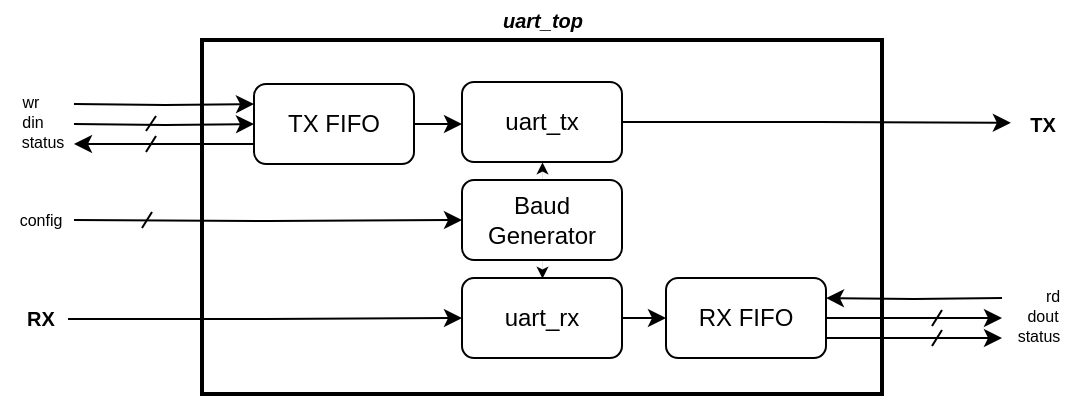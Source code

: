 <mxfile version="19.0.3" type="device"><diagram id="t95WEQGFznrVLn73jz_J" name="Page-1"><mxGraphModel dx="677" dy="420" grid="0" gridSize="10" guides="1" tooltips="1" connect="1" arrows="1" fold="1" page="1" pageScale="1" pageWidth="850" pageHeight="1100" math="0" shadow="0"><root><mxCell id="0"/><mxCell id="1" parent="0"/><mxCell id="7e7yilSVQrOPfqjwjSjb-24" value="" style="rounded=0;whiteSpace=wrap;html=1;fontSize=8;strokeWidth=2;" vertex="1" parent="1"><mxGeometry x="150" y="180" width="340" height="177" as="geometry"/></mxCell><mxCell id="7e7yilSVQrOPfqjwjSjb-47" style="edgeStyle=orthogonalEdgeStyle;rounded=0;orthogonalLoop=1;jettySize=auto;html=1;exitX=1;exitY=0.5;exitDx=0;exitDy=0;entryX=0;entryY=0.5;entryDx=0;entryDy=0;fontSize=7;" edge="1" parent="1" source="7e7yilSVQrOPfqjwjSjb-1" target="7e7yilSVQrOPfqjwjSjb-6"><mxGeometry relative="1" as="geometry"/></mxCell><mxCell id="7e7yilSVQrOPfqjwjSjb-48" style="edgeStyle=orthogonalEdgeStyle;rounded=0;orthogonalLoop=1;jettySize=auto;html=1;exitX=0.967;exitY=0.524;exitDx=0;exitDy=0;entryX=0;entryY=0.5;entryDx=0;entryDy=0;fontSize=7;exitPerimeter=0;" edge="1" parent="1" source="7e7yilSVQrOPfqjwjSjb-30" target="7e7yilSVQrOPfqjwjSjb-1"><mxGeometry relative="1" as="geometry"/></mxCell><mxCell id="7e7yilSVQrOPfqjwjSjb-1" value="uart_rx" style="rounded=1;whiteSpace=wrap;html=1;" vertex="1" parent="1"><mxGeometry x="280" y="299" width="80" height="40" as="geometry"/></mxCell><mxCell id="7e7yilSVQrOPfqjwjSjb-26" style="edgeStyle=orthogonalEdgeStyle;rounded=0;orthogonalLoop=1;jettySize=auto;html=1;exitX=1;exitY=0.5;exitDx=0;exitDy=0;fontSize=10;entryX=-0.019;entryY=0.469;entryDx=0;entryDy=0;entryPerimeter=0;" edge="1" parent="1" source="7e7yilSVQrOPfqjwjSjb-2" target="7e7yilSVQrOPfqjwjSjb-27"><mxGeometry relative="1" as="geometry"><mxPoint x="447.4" y="221.2" as="targetPoint"/></mxGeometry></mxCell><mxCell id="7e7yilSVQrOPfqjwjSjb-2" value="uart_tx" style="rounded=1;whiteSpace=wrap;html=1;" vertex="1" parent="1"><mxGeometry x="280" y="201" width="80" height="40" as="geometry"/></mxCell><mxCell id="7e7yilSVQrOPfqjwjSjb-17" style="edgeStyle=orthogonalEdgeStyle;rounded=0;orthogonalLoop=1;jettySize=auto;html=1;exitX=1;exitY=0.25;exitDx=0;exitDy=0;fontSize=8;entryX=1;entryY=0.25;entryDx=0;entryDy=0;" edge="1" parent="1" target="7e7yilSVQrOPfqjwjSjb-6"><mxGeometry relative="1" as="geometry"><mxPoint x="550" y="309" as="sourcePoint"/></mxGeometry></mxCell><mxCell id="7e7yilSVQrOPfqjwjSjb-18" style="edgeStyle=orthogonalEdgeStyle;rounded=0;orthogonalLoop=1;jettySize=auto;html=1;exitX=1;exitY=0.5;exitDx=0;exitDy=0;fontSize=8;" edge="1" parent="1" source="7e7yilSVQrOPfqjwjSjb-6"><mxGeometry relative="1" as="geometry"><mxPoint x="550" y="319" as="targetPoint"/></mxGeometry></mxCell><mxCell id="7e7yilSVQrOPfqjwjSjb-19" style="edgeStyle=orthogonalEdgeStyle;rounded=0;orthogonalLoop=1;jettySize=auto;html=1;exitX=1;exitY=0.75;exitDx=0;exitDy=0;fontSize=8;" edge="1" parent="1" source="7e7yilSVQrOPfqjwjSjb-6"><mxGeometry relative="1" as="geometry"><mxPoint x="550" y="329" as="targetPoint"/></mxGeometry></mxCell><mxCell id="7e7yilSVQrOPfqjwjSjb-6" value="RX FIFO" style="rounded=1;whiteSpace=wrap;html=1;" vertex="1" parent="1"><mxGeometry x="382" y="299" width="80" height="40" as="geometry"/></mxCell><mxCell id="7e7yilSVQrOPfqjwjSjb-11" style="edgeStyle=orthogonalEdgeStyle;rounded=0;orthogonalLoop=1;jettySize=auto;html=1;exitX=0;exitY=0.25;exitDx=0;exitDy=0;entryX=0;entryY=0.25;entryDx=0;entryDy=0;" edge="1" parent="1" target="7e7yilSVQrOPfqjwjSjb-8"><mxGeometry relative="1" as="geometry"><mxPoint x="86" y="212" as="sourcePoint"/></mxGeometry></mxCell><mxCell id="7e7yilSVQrOPfqjwjSjb-13" style="edgeStyle=orthogonalEdgeStyle;rounded=0;orthogonalLoop=1;jettySize=auto;html=1;exitX=0;exitY=0.5;exitDx=0;exitDy=0;fontSize=8;entryX=0;entryY=0.5;entryDx=0;entryDy=0;" edge="1" parent="1" target="7e7yilSVQrOPfqjwjSjb-8"><mxGeometry relative="1" as="geometry"><mxPoint x="86" y="222" as="sourcePoint"/></mxGeometry></mxCell><mxCell id="7e7yilSVQrOPfqjwjSjb-14" style="edgeStyle=orthogonalEdgeStyle;rounded=0;orthogonalLoop=1;jettySize=auto;html=1;exitX=0;exitY=0.75;exitDx=0;exitDy=0;fontSize=8;" edge="1" parent="1" source="7e7yilSVQrOPfqjwjSjb-8"><mxGeometry relative="1" as="geometry"><mxPoint x="86" y="232" as="targetPoint"/></mxGeometry></mxCell><mxCell id="7e7yilSVQrOPfqjwjSjb-46" style="edgeStyle=orthogonalEdgeStyle;rounded=0;orthogonalLoop=1;jettySize=auto;html=1;exitX=1;exitY=0.5;exitDx=0;exitDy=0;entryX=0;entryY=0.5;entryDx=0;entryDy=0;fontSize=7;" edge="1" parent="1" source="7e7yilSVQrOPfqjwjSjb-8" target="7e7yilSVQrOPfqjwjSjb-2"><mxGeometry relative="1" as="geometry"/></mxCell><mxCell id="7e7yilSVQrOPfqjwjSjb-8" value="TX FIFO" style="rounded=1;whiteSpace=wrap;html=1;" vertex="1" parent="1"><mxGeometry x="176" y="202" width="80" height="40" as="geometry"/></mxCell><mxCell id="7e7yilSVQrOPfqjwjSjb-12" value="&lt;font style=&quot;font-size: 8px;&quot;&gt;wr&lt;/font&gt;" style="text;html=1;align=center;verticalAlign=middle;resizable=0;points=[];autosize=1;strokeColor=none;fillColor=none;" vertex="1" parent="1"><mxGeometry x="54" y="200" width="20" height="20" as="geometry"/></mxCell><mxCell id="7e7yilSVQrOPfqjwjSjb-15" value="&lt;font style=&quot;font-size: 8px;&quot;&gt;din&lt;/font&gt;" style="text;html=1;align=center;verticalAlign=middle;resizable=0;points=[];autosize=1;strokeColor=none;fillColor=none;" vertex="1" parent="1"><mxGeometry x="50" y="210" width="30" height="20" as="geometry"/></mxCell><mxCell id="7e7yilSVQrOPfqjwjSjb-16" value="status" style="text;html=1;align=center;verticalAlign=middle;resizable=0;points=[];autosize=1;strokeColor=none;fillColor=none;fontSize=8;" vertex="1" parent="1"><mxGeometry x="50" y="221" width="40" height="20" as="geometry"/></mxCell><mxCell id="7e7yilSVQrOPfqjwjSjb-20" value="rd" style="text;html=1;align=center;verticalAlign=middle;resizable=0;points=[];autosize=1;strokeColor=none;fillColor=none;fontSize=8;" vertex="1" parent="1"><mxGeometry x="565" y="298" width="20" height="20" as="geometry"/></mxCell><mxCell id="7e7yilSVQrOPfqjwjSjb-21" value="dout" style="text;html=1;align=center;verticalAlign=middle;resizable=0;points=[];autosize=1;strokeColor=none;fillColor=none;fontSize=8;" vertex="1" parent="1"><mxGeometry x="555" y="308" width="30" height="20" as="geometry"/></mxCell><mxCell id="7e7yilSVQrOPfqjwjSjb-22" value="status" style="text;html=1;align=center;verticalAlign=middle;resizable=0;points=[];autosize=1;strokeColor=none;fillColor=none;fontSize=8;" vertex="1" parent="1"><mxGeometry x="548" y="318" width="40" height="20" as="geometry"/></mxCell><mxCell id="7e7yilSVQrOPfqjwjSjb-25" value="&lt;b&gt;&lt;i&gt;&lt;font style=&quot;font-size: 10px;&quot;&gt;uart_top&lt;/font&gt;&lt;/i&gt;&lt;/b&gt;" style="text;html=1;align=center;verticalAlign=middle;resizable=0;points=[];autosize=1;strokeColor=none;fillColor=none;fontSize=8;" vertex="1" parent="1"><mxGeometry x="290" y="160" width="60" height="20" as="geometry"/></mxCell><mxCell id="7e7yilSVQrOPfqjwjSjb-27" value="TX" style="text;html=1;align=center;verticalAlign=middle;resizable=0;points=[];autosize=1;strokeColor=none;fillColor=none;fontSize=10;fontStyle=1" vertex="1" parent="1"><mxGeometry x="555" y="212" width="30" height="20" as="geometry"/></mxCell><mxCell id="7e7yilSVQrOPfqjwjSjb-30" value="RX" style="text;html=1;align=center;verticalAlign=middle;resizable=0;points=[];autosize=1;strokeColor=none;fillColor=none;fontSize=10;fontStyle=1" vertex="1" parent="1"><mxGeometry x="54" y="309" width="30" height="20" as="geometry"/></mxCell><mxCell id="7e7yilSVQrOPfqjwjSjb-31" value="" style="endArrow=none;html=1;rounded=0;fontSize=10;" edge="1" parent="1"><mxGeometry width="50" height="50" relative="1" as="geometry"><mxPoint x="122" y="225.5" as="sourcePoint"/><mxPoint x="127" y="218" as="targetPoint"/></mxGeometry></mxCell><mxCell id="7e7yilSVQrOPfqjwjSjb-32" value="" style="endArrow=none;html=1;rounded=0;fontSize=10;" edge="1" parent="1"><mxGeometry width="50" height="50" relative="1" as="geometry"><mxPoint x="122" y="236" as="sourcePoint"/><mxPoint x="127" y="228" as="targetPoint"/></mxGeometry></mxCell><mxCell id="7e7yilSVQrOPfqjwjSjb-34" value="" style="endArrow=none;html=1;rounded=0;fontSize=10;" edge="1" parent="1"><mxGeometry width="50" height="50" relative="1" as="geometry"><mxPoint x="515" y="323" as="sourcePoint"/><mxPoint x="520" y="315" as="targetPoint"/></mxGeometry></mxCell><mxCell id="7e7yilSVQrOPfqjwjSjb-35" value="" style="endArrow=none;html=1;rounded=0;fontSize=10;" edge="1" parent="1"><mxGeometry width="50" height="50" relative="1" as="geometry"><mxPoint x="515" y="333.0" as="sourcePoint"/><mxPoint x="520" y="325" as="targetPoint"/></mxGeometry></mxCell><mxCell id="7e7yilSVQrOPfqjwjSjb-45" style="edgeStyle=orthogonalEdgeStyle;rounded=0;orthogonalLoop=1;jettySize=auto;html=1;exitX=0.5;exitY=1;exitDx=0;exitDy=0;entryX=0.5;entryY=0;entryDx=0;entryDy=0;fontSize=7;strokeWidth=0;" edge="1" parent="1" source="7e7yilSVQrOPfqjwjSjb-37" target="7e7yilSVQrOPfqjwjSjb-1"><mxGeometry relative="1" as="geometry"/></mxCell><mxCell id="7e7yilSVQrOPfqjwjSjb-49" style="edgeStyle=orthogonalEdgeStyle;rounded=0;orthogonalLoop=1;jettySize=auto;html=1;fontSize=7;entryX=0;entryY=0.5;entryDx=0;entryDy=0;" edge="1" parent="1" target="7e7yilSVQrOPfqjwjSjb-37"><mxGeometry relative="1" as="geometry"><mxPoint x="86" y="270" as="sourcePoint"/></mxGeometry></mxCell><mxCell id="7e7yilSVQrOPfqjwjSjb-55" style="edgeStyle=orthogonalEdgeStyle;rounded=0;orthogonalLoop=1;jettySize=auto;html=1;exitX=0.5;exitY=0;exitDx=0;exitDy=0;entryX=0.5;entryY=1;entryDx=0;entryDy=0;fontSize=7;strokeWidth=0;" edge="1" parent="1" source="7e7yilSVQrOPfqjwjSjb-37" target="7e7yilSVQrOPfqjwjSjb-2"><mxGeometry relative="1" as="geometry"/></mxCell><mxCell id="7e7yilSVQrOPfqjwjSjb-37" value="Baud Generator" style="rounded=1;whiteSpace=wrap;html=1;" vertex="1" parent="1"><mxGeometry x="280" y="250" width="80" height="40" as="geometry"/></mxCell><mxCell id="7e7yilSVQrOPfqjwjSjb-50" value="" style="endArrow=none;html=1;rounded=0;fontSize=10;" edge="1" parent="1"><mxGeometry width="50" height="50" relative="1" as="geometry"><mxPoint x="120" y="274" as="sourcePoint"/><mxPoint x="125" y="266" as="targetPoint"/></mxGeometry></mxCell><mxCell id="7e7yilSVQrOPfqjwjSjb-51" value="&lt;font style=&quot;font-size: 8px;&quot;&gt;config&lt;/font&gt;" style="text;html=1;align=center;verticalAlign=middle;resizable=0;points=[];autosize=1;strokeColor=none;fillColor=none;fontSize=7;" vertex="1" parent="1"><mxGeometry x="49" y="265" width="40" height="10" as="geometry"/></mxCell></root></mxGraphModel></diagram></mxfile>